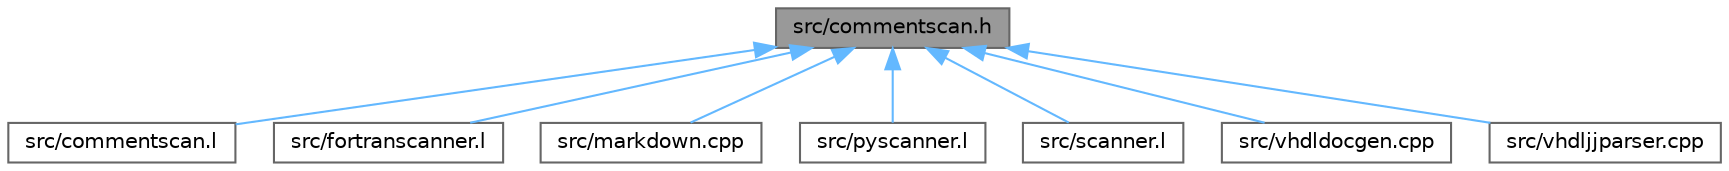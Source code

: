 digraph "src/commentscan.h"
{
 // INTERACTIVE_SVG=YES
 // LATEX_PDF_SIZE
  bgcolor="transparent";
  edge [fontname=Helvetica,fontsize=10,labelfontname=Helvetica,labelfontsize=10];
  node [fontname=Helvetica,fontsize=10,shape=box,height=0.2,width=0.4];
  Node1 [label="src/commentscan.h",height=0.2,width=0.4,color="gray40", fillcolor="grey60", style="filled", fontcolor="black",tooltip="Interface for the comment block scanner."];
  Node1 -> Node2 [dir="back",color="steelblue1",style="solid"];
  Node2 [label="src/commentscan.l",height=0.2,width=0.4,color="grey40", fillcolor="white", style="filled",URL="$d7/d5f/commentscan_8l.html",tooltip=" "];
  Node1 -> Node3 [dir="back",color="steelblue1",style="solid"];
  Node3 [label="src/fortranscanner.l",height=0.2,width=0.4,color="grey40", fillcolor="white", style="filled",URL="$dd/d00/fortranscanner_8l.html",tooltip=" "];
  Node1 -> Node4 [dir="back",color="steelblue1",style="solid"];
  Node4 [label="src/markdown.cpp",height=0.2,width=0.4,color="grey40", fillcolor="white", style="filled",URL="$de/d04/markdown_8cpp.html",tooltip=" "];
  Node1 -> Node5 [dir="back",color="steelblue1",style="solid"];
  Node5 [label="src/pyscanner.l",height=0.2,width=0.4,color="grey40", fillcolor="white", style="filled",URL="$de/d2b/pyscanner_8l.html",tooltip=" "];
  Node1 -> Node6 [dir="back",color="steelblue1",style="solid"];
  Node6 [label="src/scanner.l",height=0.2,width=0.4,color="grey40", fillcolor="white", style="filled",URL="$da/d11/scanner_8l.html",tooltip=" "];
  Node1 -> Node7 [dir="back",color="steelblue1",style="solid"];
  Node7 [label="src/vhdldocgen.cpp",height=0.2,width=0.4,color="grey40", fillcolor="white", style="filled",URL="$de/dea/vhdldocgen_8cpp.html",tooltip=" "];
  Node1 -> Node8 [dir="back",color="steelblue1",style="solid"];
  Node8 [label="src/vhdljjparser.cpp",height=0.2,width=0.4,color="grey40", fillcolor="white", style="filled",URL="$d1/d86/vhdljjparser_8cpp.html",tooltip=" "];
}

